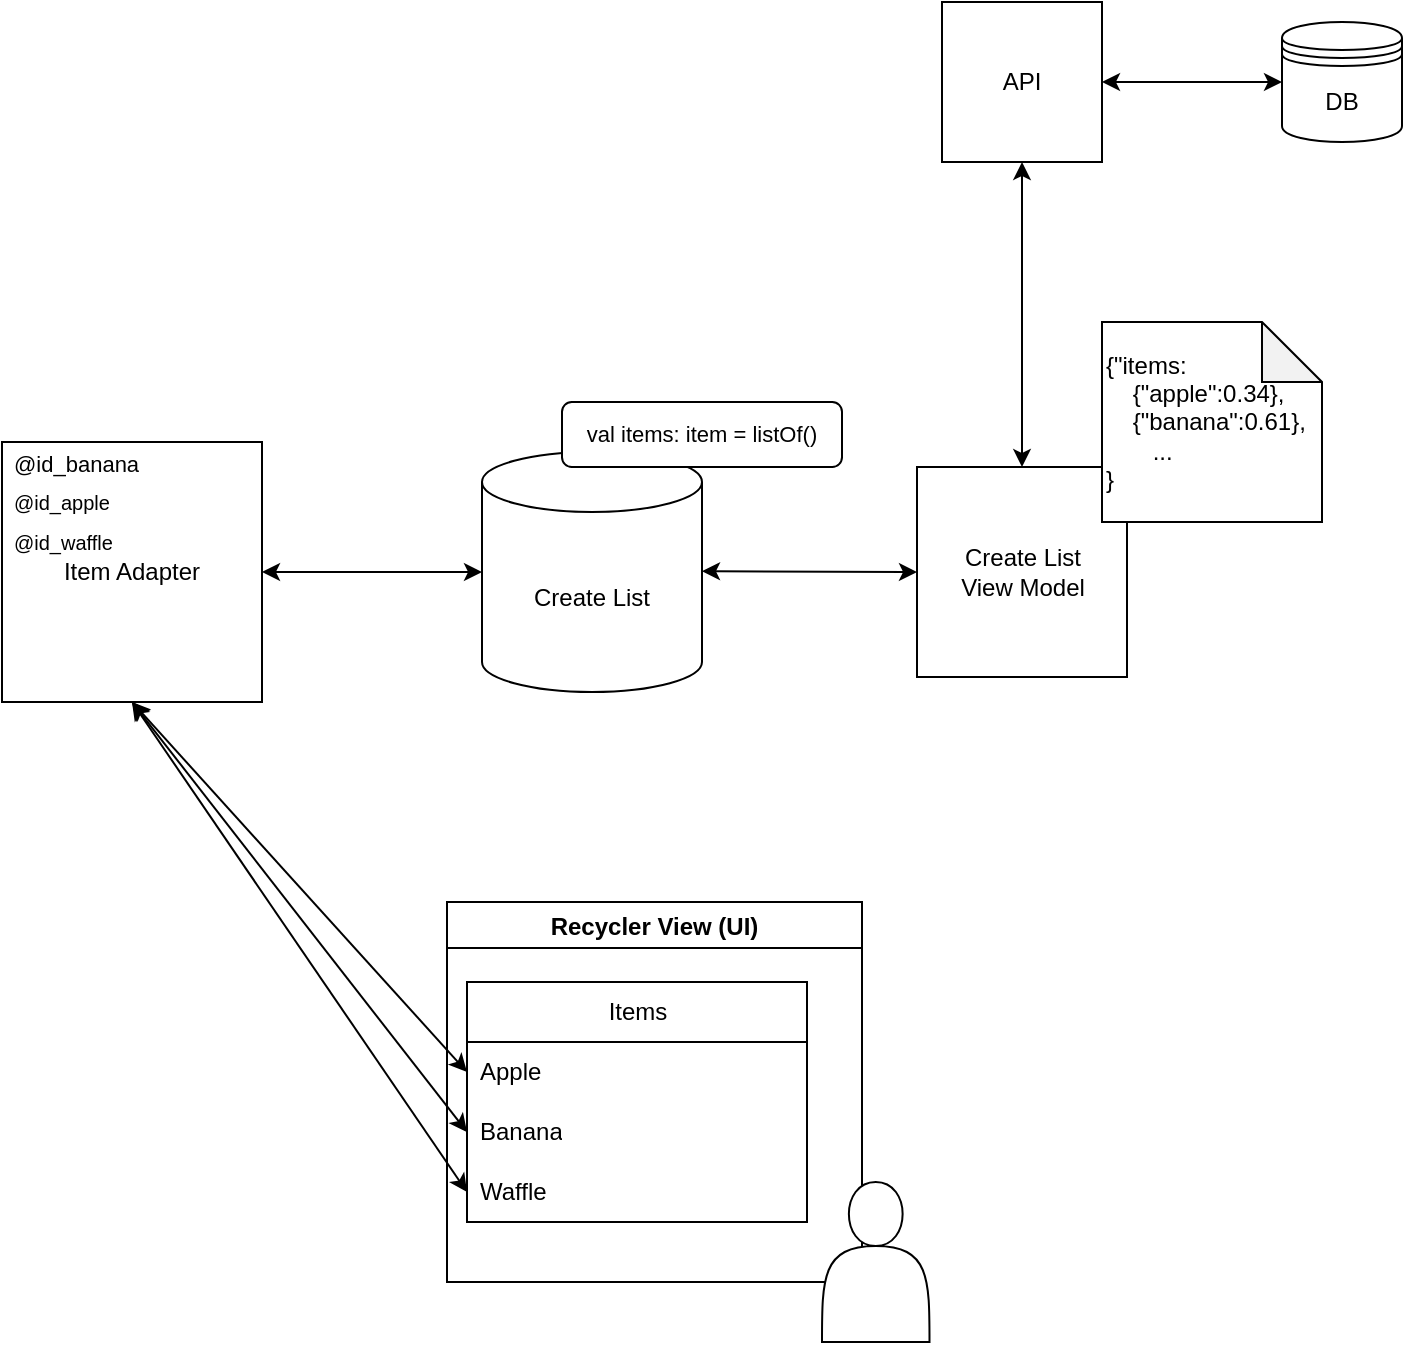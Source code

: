<mxfile version="22.0.6" type="google">
  <diagram name="Page-1" id="sZGe2gvZaEUPUq1Hl3j6">
    <mxGraphModel grid="1" page="1" gridSize="10" guides="1" tooltips="1" connect="1" arrows="1" fold="1" pageScale="1" pageWidth="827" pageHeight="1169" math="0" shadow="0">
      <root>
        <mxCell id="0" />
        <mxCell id="1" parent="0" />
        <mxCell id="lWQwpQHPoPF3Br3Qdk7Y-3" value="API" style="whiteSpace=wrap;html=1;aspect=fixed;" vertex="1" parent="1">
          <mxGeometry x="560" y="110" width="80" height="80" as="geometry" />
        </mxCell>
        <mxCell id="lWQwpQHPoPF3Br3Qdk7Y-5" value="Recycler View (UI)" style="swimlane;" vertex="1" parent="1">
          <mxGeometry x="312.5" y="560" width="207.5" height="190" as="geometry" />
        </mxCell>
        <mxCell id="lWQwpQHPoPF3Br3Qdk7Y-7" value="&lt;div&gt;Items&lt;/div&gt;" style="swimlane;fontStyle=0;childLayout=stackLayout;horizontal=1;startSize=30;horizontalStack=0;resizeParent=1;resizeParentMax=0;resizeLast=0;collapsible=1;marginBottom=0;whiteSpace=wrap;html=1;" vertex="1" parent="lWQwpQHPoPF3Br3Qdk7Y-5">
          <mxGeometry x="10" y="40" width="170" height="120" as="geometry" />
        </mxCell>
        <mxCell id="lWQwpQHPoPF3Br3Qdk7Y-8" value="Apple&lt;span style=&quot;white-space: pre;&quot;&gt;&#x9;&lt;/span&gt;" style="text;strokeColor=none;fillColor=none;align=left;verticalAlign=middle;spacingLeft=4;spacingRight=4;overflow=hidden;points=[[0,0.5],[1,0.5]];portConstraint=eastwest;rotatable=0;whiteSpace=wrap;html=1;" vertex="1" parent="lWQwpQHPoPF3Br3Qdk7Y-7">
          <mxGeometry y="30" width="170" height="30" as="geometry" />
        </mxCell>
        <mxCell id="lWQwpQHPoPF3Br3Qdk7Y-9" value="&lt;div&gt;Banana&lt;/div&gt;" style="text;strokeColor=none;fillColor=none;align=left;verticalAlign=middle;spacingLeft=4;spacingRight=4;overflow=hidden;points=[[0,0.5],[1,0.5]];portConstraint=eastwest;rotatable=0;whiteSpace=wrap;html=1;" vertex="1" parent="lWQwpQHPoPF3Br3Qdk7Y-7">
          <mxGeometry y="60" width="170" height="30" as="geometry" />
        </mxCell>
        <mxCell id="lWQwpQHPoPF3Br3Qdk7Y-10" value="Waffle" style="text;strokeColor=none;fillColor=none;align=left;verticalAlign=middle;spacingLeft=4;spacingRight=4;overflow=hidden;points=[[0,0.5],[1,0.5]];portConstraint=eastwest;rotatable=0;whiteSpace=wrap;html=1;" vertex="1" parent="lWQwpQHPoPF3Br3Qdk7Y-7">
          <mxGeometry y="90" width="170" height="30" as="geometry" />
        </mxCell>
        <mxCell id="lWQwpQHPoPF3Br3Qdk7Y-12" value="&lt;div&gt;Create List&lt;/div&gt;" style="shape=cylinder3;whiteSpace=wrap;html=1;boundedLbl=1;backgroundOutline=1;size=15;" vertex="1" parent="1">
          <mxGeometry x="330" y="335" width="110" height="120" as="geometry" />
        </mxCell>
        <mxCell id="lWQwpQHPoPF3Br3Qdk7Y-17" value="Item Adapter" style="whiteSpace=wrap;html=1;aspect=fixed;" vertex="1" parent="1">
          <mxGeometry x="90" y="330" width="130" height="130" as="geometry" />
        </mxCell>
        <mxCell id="lWQwpQHPoPF3Br3Qdk7Y-19" value="" style="endArrow=classic;startArrow=classic;html=1;rounded=0;entryX=0.5;entryY=1;entryDx=0;entryDy=0;exitX=0;exitY=0.5;exitDx=0;exitDy=0;" edge="1" parent="1" source="lWQwpQHPoPF3Br3Qdk7Y-8" target="lWQwpQHPoPF3Br3Qdk7Y-17">
          <mxGeometry width="50" height="50" relative="1" as="geometry">
            <mxPoint x="140" y="510" as="sourcePoint" />
            <mxPoint x="190" y="460" as="targetPoint" />
          </mxGeometry>
        </mxCell>
        <mxCell id="lWQwpQHPoPF3Br3Qdk7Y-20" value="" style="endArrow=classic;startArrow=classic;html=1;rounded=0;entryX=0.5;entryY=1;entryDx=0;entryDy=0;exitX=0;exitY=0.5;exitDx=0;exitDy=0;" edge="1" parent="1" source="lWQwpQHPoPF3Br3Qdk7Y-9" target="lWQwpQHPoPF3Br3Qdk7Y-17">
          <mxGeometry width="50" height="50" relative="1" as="geometry">
            <mxPoint x="120" y="580" as="sourcePoint" />
            <mxPoint x="170" y="530" as="targetPoint" />
          </mxGeometry>
        </mxCell>
        <mxCell id="lWQwpQHPoPF3Br3Qdk7Y-21" value="" style="endArrow=classic;startArrow=classic;html=1;rounded=0;entryX=0.5;entryY=1;entryDx=0;entryDy=0;exitX=0;exitY=0.5;exitDx=0;exitDy=0;" edge="1" parent="1" source="lWQwpQHPoPF3Br3Qdk7Y-10" target="lWQwpQHPoPF3Br3Qdk7Y-17">
          <mxGeometry width="50" height="50" relative="1" as="geometry">
            <mxPoint x="100" y="580" as="sourcePoint" />
            <mxPoint x="150" y="530" as="targetPoint" />
          </mxGeometry>
        </mxCell>
        <mxCell id="lWQwpQHPoPF3Br3Qdk7Y-22" value="" style="endArrow=classic;startArrow=classic;html=1;rounded=0;entryX=0;entryY=0.5;entryDx=0;entryDy=0;entryPerimeter=0;exitX=1;exitY=0.5;exitDx=0;exitDy=0;" edge="1" parent="1" source="lWQwpQHPoPF3Br3Qdk7Y-17" target="lWQwpQHPoPF3Br3Qdk7Y-12">
          <mxGeometry width="50" height="50" relative="1" as="geometry">
            <mxPoint x="240" y="440" as="sourcePoint" />
            <mxPoint x="290" y="390" as="targetPoint" />
          </mxGeometry>
        </mxCell>
        <mxCell id="lWQwpQHPoPF3Br3Qdk7Y-23" value="" style="endArrow=classic;startArrow=classic;html=1;rounded=0;exitX=0;exitY=0.5;exitDx=0;exitDy=0;" edge="1" parent="1" source="lWQwpQHPoPF3Br3Qdk7Y-24" target="lWQwpQHPoPF3Br3Qdk7Y-3">
          <mxGeometry width="50" height="50" relative="1" as="geometry">
            <mxPoint x="110" y="230" as="sourcePoint" />
            <mxPoint x="180" y="219.58" as="targetPoint" />
          </mxGeometry>
        </mxCell>
        <mxCell id="lWQwpQHPoPF3Br3Qdk7Y-24" value="DB" style="shape=datastore;whiteSpace=wrap;html=1;" vertex="1" parent="1">
          <mxGeometry x="730" y="120" width="60" height="60" as="geometry" />
        </mxCell>
        <mxCell id="lWQwpQHPoPF3Br3Qdk7Y-26" value="&lt;div&gt;Create List &lt;br&gt;&lt;/div&gt;&lt;div&gt;View Model&lt;/div&gt;" style="whiteSpace=wrap;html=1;aspect=fixed;" vertex="1" parent="1">
          <mxGeometry x="547.5" y="342.5" width="105" height="105" as="geometry" />
        </mxCell>
        <mxCell id="lWQwpQHPoPF3Br3Qdk7Y-27" value="" style="endArrow=classic;startArrow=classic;html=1;rounded=0;entryX=0.5;entryY=1;entryDx=0;entryDy=0;exitX=0.5;exitY=0;exitDx=0;exitDy=0;" edge="1" parent="1" source="lWQwpQHPoPF3Br3Qdk7Y-26" target="lWQwpQHPoPF3Br3Qdk7Y-3">
          <mxGeometry width="50" height="50" relative="1" as="geometry">
            <mxPoint x="540" y="290" as="sourcePoint" />
            <mxPoint x="590" y="240" as="targetPoint" />
          </mxGeometry>
        </mxCell>
        <mxCell id="lWQwpQHPoPF3Br3Qdk7Y-28" value="" style="endArrow=classic;startArrow=classic;html=1;rounded=0;exitX=0;exitY=0.5;exitDx=0;exitDy=0;" edge="1" parent="1" source="lWQwpQHPoPF3Br3Qdk7Y-26">
          <mxGeometry width="50" height="50" relative="1" as="geometry">
            <mxPoint x="510" y="394.58" as="sourcePoint" />
            <mxPoint x="440" y="394.58" as="targetPoint" />
          </mxGeometry>
        </mxCell>
        <mxCell id="lWQwpQHPoPF3Br3Qdk7Y-32" value="&lt;div align=&quot;left&quot;&gt;{&quot;items: &lt;br&gt;&lt;/div&gt;&lt;div align=&quot;left&quot;&gt;&amp;nbsp;&amp;nbsp;&amp;nbsp; {&quot;apple&quot;:0.34},&lt;/div&gt;&lt;div align=&quot;left&quot;&gt;&amp;nbsp;&amp;nbsp;&amp;nbsp; {&quot;banana&quot;:0.61}, &lt;br&gt;&lt;/div&gt;&lt;div align=&quot;left&quot;&gt;&amp;nbsp;&amp;nbsp;&amp;nbsp;&amp;nbsp;&amp;nbsp;&amp;nbsp; ...&lt;/div&gt;&lt;div align=&quot;left&quot;&gt;}&lt;br&gt;&lt;/div&gt;" style="shape=note;whiteSpace=wrap;html=1;backgroundOutline=1;darkOpacity=0.05;align=left;" vertex="1" parent="1">
          <mxGeometry x="640" y="270" width="110" height="100" as="geometry" />
        </mxCell>
        <mxCell id="lWQwpQHPoPF3Br3Qdk7Y-33" value="&lt;font style=&quot;font-size: 11px;&quot;&gt;val items: item = listOf()&lt;/font&gt;" style="rounded=1;whiteSpace=wrap;html=1;fontSize=9;" vertex="1" parent="1">
          <mxGeometry x="370" y="310" width="140" height="32.5" as="geometry" />
        </mxCell>
        <mxCell id="lWQwpQHPoPF3Br3Qdk7Y-37" value="&lt;div style=&quot;font-size: 11px;&quot;&gt;&lt;font style=&quot;font-size: 10px;&quot;&gt;@id_apple&lt;/font&gt;&lt;/div&gt;" style="text;strokeColor=none;fillColor=none;align=left;verticalAlign=middle;spacingLeft=4;spacingRight=4;overflow=hidden;points=[[0,0.5],[1,0.5]];portConstraint=eastwest;rotatable=0;whiteSpace=wrap;html=1;" vertex="1" parent="1">
          <mxGeometry x="90" y="350" width="80" height="20" as="geometry" />
        </mxCell>
        <mxCell id="lWQwpQHPoPF3Br3Qdk7Y-38" value="&lt;font style=&quot;font-size: 10px;&quot;&gt;@id_waffle&lt;/font&gt;" style="text;strokeColor=none;fillColor=none;align=left;verticalAlign=middle;spacingLeft=4;spacingRight=4;overflow=hidden;points=[[0,0.5],[1,0.5]];portConstraint=eastwest;rotatable=0;whiteSpace=wrap;html=1;" vertex="1" parent="1">
          <mxGeometry x="90" y="370" width="80" height="20" as="geometry" />
        </mxCell>
        <mxCell id="lWQwpQHPoPF3Br3Qdk7Y-39" value="&lt;div style=&quot;font-size: 11px;&quot;&gt;&lt;font style=&quot;font-size: 11px;&quot;&gt;@id_banana&lt;/font&gt;&lt;/div&gt;&lt;div style=&quot;font-size: 11px;&quot;&gt;&lt;font style=&quot;font-size: 11px;&quot;&gt;&lt;br&gt;&lt;/font&gt;&lt;/div&gt;" style="text;strokeColor=none;fillColor=none;align=left;verticalAlign=middle;spacingLeft=4;spacingRight=4;overflow=hidden;points=[[0,0.5],[1,0.5]];portConstraint=eastwest;rotatable=0;whiteSpace=wrap;html=1;" vertex="1" parent="1">
          <mxGeometry x="90" y="332.5" width="80" height="17.5" as="geometry" />
        </mxCell>
        <mxCell id="lWQwpQHPoPF3Br3Qdk7Y-6" value="" style="shape=actor;whiteSpace=wrap;html=1;" vertex="1" parent="1">
          <mxGeometry x="500" y="700" width="53.75" height="80" as="geometry" />
        </mxCell>
      </root>
    </mxGraphModel>
  </diagram>
</mxfile>

